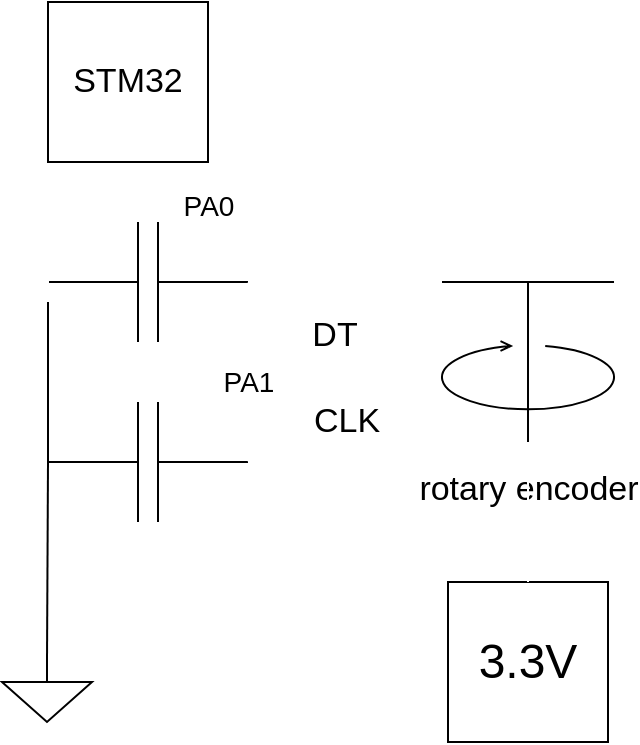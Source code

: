 <mxfile>
    <diagram id="xmC_RtT0PntRDoIbiKWE" name="Page-1">
        <mxGraphModel dx="666" dy="556" grid="1" gridSize="10" guides="1" tooltips="1" connect="1" arrows="1" fold="1" page="1" pageScale="1" pageWidth="850" pageHeight="1100" math="0" shadow="0">
            <root>
                <mxCell id="0"/>
                <mxCell id="1" parent="0"/>
                <mxCell id="25" style="edgeStyle=orthogonalEdgeStyle;rounded=0;html=1;exitX=1;exitY=0.5;exitDx=0;exitDy=0;exitPerimeter=0;entryX=1;entryY=0.75;entryDx=0;entryDy=0;fontSize=17;endArrow=none;endFill=0;strokeColor=#FFFFFF;shadow=0;jumpStyle=none;" edge="1" parent="1" source="2" target="23">
                    <mxGeometry relative="1" as="geometry">
                        <Array as="points">
                            <mxPoint x="230" y="260"/>
                            <mxPoint x="230" y="50"/>
                            <mxPoint x="200" y="50"/>
                            <mxPoint x="200" y="90"/>
                        </Array>
                    </mxGeometry>
                </mxCell>
                <mxCell id="27" value="PA1&lt;br style=&quot;font-size: 14px;&quot;&gt;" style="edgeLabel;html=1;align=center;verticalAlign=middle;resizable=0;points=[];fontSize=14;" vertex="1" connectable="0" parent="25">
                    <mxGeometry x="0.388" y="-4" relative="1" as="geometry">
                        <mxPoint x="-10" y="155" as="offset"/>
                    </mxGeometry>
                </mxCell>
                <mxCell id="2" value="" style="pointerEvents=1;verticalLabelPosition=bottom;shadow=0;dashed=0;align=center;html=1;verticalAlign=top;shape=mxgraph.electrical.capacitors.capacitor_1;" vertex="1" parent="1">
                    <mxGeometry x="124" y="230" width="100" height="60" as="geometry"/>
                </mxCell>
                <mxCell id="24" style="edgeStyle=orthogonalEdgeStyle;rounded=0;html=1;exitX=1;exitY=0.5;exitDx=0;exitDy=0;exitPerimeter=0;entryX=1;entryY=0.5;entryDx=0;entryDy=0;fontSize=17;endArrow=none;endFill=0;strokeColor=#FFFFFF;" edge="1" parent="1" source="3" target="23">
                    <mxGeometry relative="1" as="geometry">
                        <Array as="points">
                            <mxPoint x="210" y="170"/>
                            <mxPoint x="210" y="70"/>
                        </Array>
                    </mxGeometry>
                </mxCell>
                <mxCell id="26" value="PA0" style="edgeLabel;html=1;align=center;verticalAlign=middle;resizable=0;points=[];fontSize=14;" vertex="1" connectable="0" parent="24">
                    <mxGeometry x="-0.137" y="-1" relative="1" as="geometry">
                        <mxPoint x="-7" as="offset"/>
                    </mxGeometry>
                </mxCell>
                <mxCell id="3" value="" style="pointerEvents=1;verticalLabelPosition=bottom;shadow=0;dashed=0;align=center;html=1;verticalAlign=top;shape=mxgraph.electrical.capacitors.capacitor_1;" vertex="1" parent="1">
                    <mxGeometry x="124" y="140" width="100" height="60" as="geometry"/>
                </mxCell>
                <mxCell id="22" style="edgeStyle=orthogonalEdgeStyle;html=1;exitX=0.5;exitY=0;exitDx=0;exitDy=0;exitPerimeter=0;fontSize=17;strokeColor=#FFFFFF;rounded=0;endArrow=none;endFill=0;entryX=0.007;entryY=0.973;entryDx=0;entryDy=0;entryPerimeter=0;" edge="1" parent="1" source="4" target="7">
                    <mxGeometry relative="1" as="geometry">
                        <mxPoint x="294" y="280" as="targetPoint"/>
                        <Array as="points">
                            <mxPoint x="123" y="310"/>
                            <mxPoint x="310" y="310"/>
                        </Array>
                    </mxGeometry>
                </mxCell>
                <mxCell id="4" value="" style="pointerEvents=1;verticalLabelPosition=bottom;shadow=0;dashed=0;align=center;html=1;verticalAlign=top;shape=mxgraph.electrical.signal_sources.signal_ground;" vertex="1" parent="1">
                    <mxGeometry x="101" y="360" width="45" height="30" as="geometry"/>
                </mxCell>
                <mxCell id="5" value="&lt;font style=&quot;font-size: 24px&quot;&gt;3.3V&lt;/font&gt;" style="whiteSpace=wrap;html=1;aspect=fixed;" vertex="1" parent="1">
                    <mxGeometry x="324" y="320" width="80" height="80" as="geometry"/>
                </mxCell>
                <mxCell id="7" value="&lt;font style=&quot;font-size: 17px&quot;&gt;rotary encoder&lt;/font&gt;" style="shape=mxgraph.pid.feeders.feeder_(rotary_table);html=1;pointerEvents=1;align=center;verticalLabelPosition=bottom;verticalAlign=top;dashed=0;fontSize=24;" vertex="1" parent="1">
                    <mxGeometry x="319" y="170" width="90" height="80" as="geometry"/>
                </mxCell>
                <mxCell id="11" value="" style="endArrow=none;html=1;fontSize=17;exitX=0.5;exitY=0;exitDx=0;exitDy=0;exitPerimeter=0;entryX=0;entryY=0.5;entryDx=0;entryDy=0;entryPerimeter=0;" edge="1" parent="1" source="4" target="2">
                    <mxGeometry width="50" height="50" relative="1" as="geometry">
                        <mxPoint x="214" y="370" as="sourcePoint"/>
                        <mxPoint x="264" y="320" as="targetPoint"/>
                    </mxGeometry>
                </mxCell>
                <mxCell id="15" value="" style="endArrow=none;html=1;fontSize=17;entryX=0;entryY=0.5;entryDx=0;entryDy=0;entryPerimeter=0;exitX=0;exitY=0.5;exitDx=0;exitDy=0;exitPerimeter=0;" edge="1" parent="1" source="2" target="3">
                    <mxGeometry width="50" height="50" relative="1" as="geometry">
                        <mxPoint x="54" y="240" as="sourcePoint"/>
                        <mxPoint x="104" y="190" as="targetPoint"/>
                    </mxGeometry>
                </mxCell>
                <mxCell id="16" value="" style="endArrow=none;html=1;fontSize=17;strokeColor=#FFFFFF;exitX=0.5;exitY=0;exitDx=0;exitDy=0;fillColor=#f5f5f5;" edge="1" parent="1" source="5" target="7">
                    <mxGeometry width="50" height="50" relative="1" as="geometry">
                        <mxPoint x="344" y="370" as="sourcePoint"/>
                        <mxPoint x="394" y="320" as="targetPoint"/>
                    </mxGeometry>
                </mxCell>
                <mxCell id="17" value="" style="endArrow=none;html=1;fontSize=17;strokeColor=#FFFFFF;exitX=1;exitY=0.5;exitDx=0;exitDy=0;exitPerimeter=0;entryX=0.004;entryY=0.572;entryDx=0;entryDy=0;entryPerimeter=0;" edge="1" parent="1" source="3" target="7">
                    <mxGeometry width="50" height="50" relative="1" as="geometry">
                        <mxPoint x="224" y="240" as="sourcePoint"/>
                        <mxPoint x="274" y="190" as="targetPoint"/>
                    </mxGeometry>
                </mxCell>
                <mxCell id="18" value="DT" style="edgeLabel;html=1;align=center;verticalAlign=middle;resizable=0;points=[];fontSize=17;" vertex="1" connectable="0" parent="17">
                    <mxGeometry x="-0.377" y="2" relative="1" as="geometry">
                        <mxPoint x="12" y="14" as="offset"/>
                    </mxGeometry>
                </mxCell>
                <mxCell id="19" value="CLK" style="endArrow=none;html=1;fontSize=17;strokeColor=#FFFFFF;exitX=1;exitY=0.5;exitDx=0;exitDy=0;exitPerimeter=0;entryX=0.021;entryY=0.628;entryDx=0;entryDy=0;entryPerimeter=0;" edge="1" parent="1" source="2" target="7">
                    <mxGeometry width="50" height="50" relative="1" as="geometry">
                        <mxPoint x="244" y="270" as="sourcePoint"/>
                        <mxPoint x="294" y="220" as="targetPoint"/>
                    </mxGeometry>
                </mxCell>
                <mxCell id="28" style="edgeStyle=orthogonalEdgeStyle;rounded=0;html=1;exitX=0;exitY=1;exitDx=0;exitDy=0;fontSize=17;endArrow=none;endFill=0;strokeColor=#FFFFFF;" edge="1" parent="1" source="23">
                    <mxGeometry relative="1" as="geometry">
                        <mxPoint x="124" y="180" as="targetPoint"/>
                    </mxGeometry>
                </mxCell>
                <mxCell id="23" value="STM32" style="whiteSpace=wrap;html=1;aspect=fixed;fontSize=17;" vertex="1" parent="1">
                    <mxGeometry x="124" y="30" width="80" height="80" as="geometry"/>
                </mxCell>
            </root>
        </mxGraphModel>
    </diagram>
</mxfile>